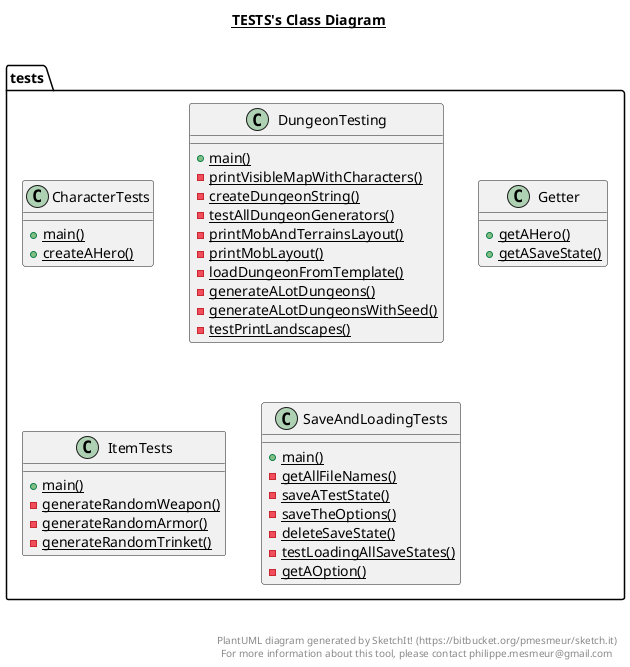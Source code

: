 @startuml

title __TESTS's Class Diagram__\n

  package tests {
    class CharacterTests {
        {static} + main()
        {static} + createAHero()
    }
  }
  

  package tests {
    class DungeonTesting {
        {static} + main()
        {static} - printVisibleMapWithCharacters()
        {static} - createDungeonString()
        {static} - testAllDungeonGenerators()
        {static} - printMobAndTerrainsLayout()
        {static} - printMobLayout()
        {static} - loadDungeonFromTemplate()
        {static} - generateALotDungeons()
        {static} - generateALotDungeonsWithSeed()
        {static} - testPrintLandscapes()
    }
  }
  

  package tests {
    class Getter {
        {static} + getAHero()
        {static} + getASaveState()
    }
  }
  

  package tests {
    class ItemTests {
        {static} + main()
        {static} - generateRandomWeapon()
        {static} - generateRandomArmor()
        {static} - generateRandomTrinket()
    }
  }
  

  package tests {
    class SaveAndLoadingTests {
        {static} + main()
        {static} - getAllFileNames()
        {static} - saveATestState()
        {static} - saveTheOptions()
        {static} - deleteSaveState()
        {static} - testLoadingAllSaveStates()
        {static} - getAOption()
    }
  }
  



right footer


PlantUML diagram generated by SketchIt! (https://bitbucket.org/pmesmeur/sketch.it)
For more information about this tool, please contact philippe.mesmeur@gmail.com
endfooter

@enduml
